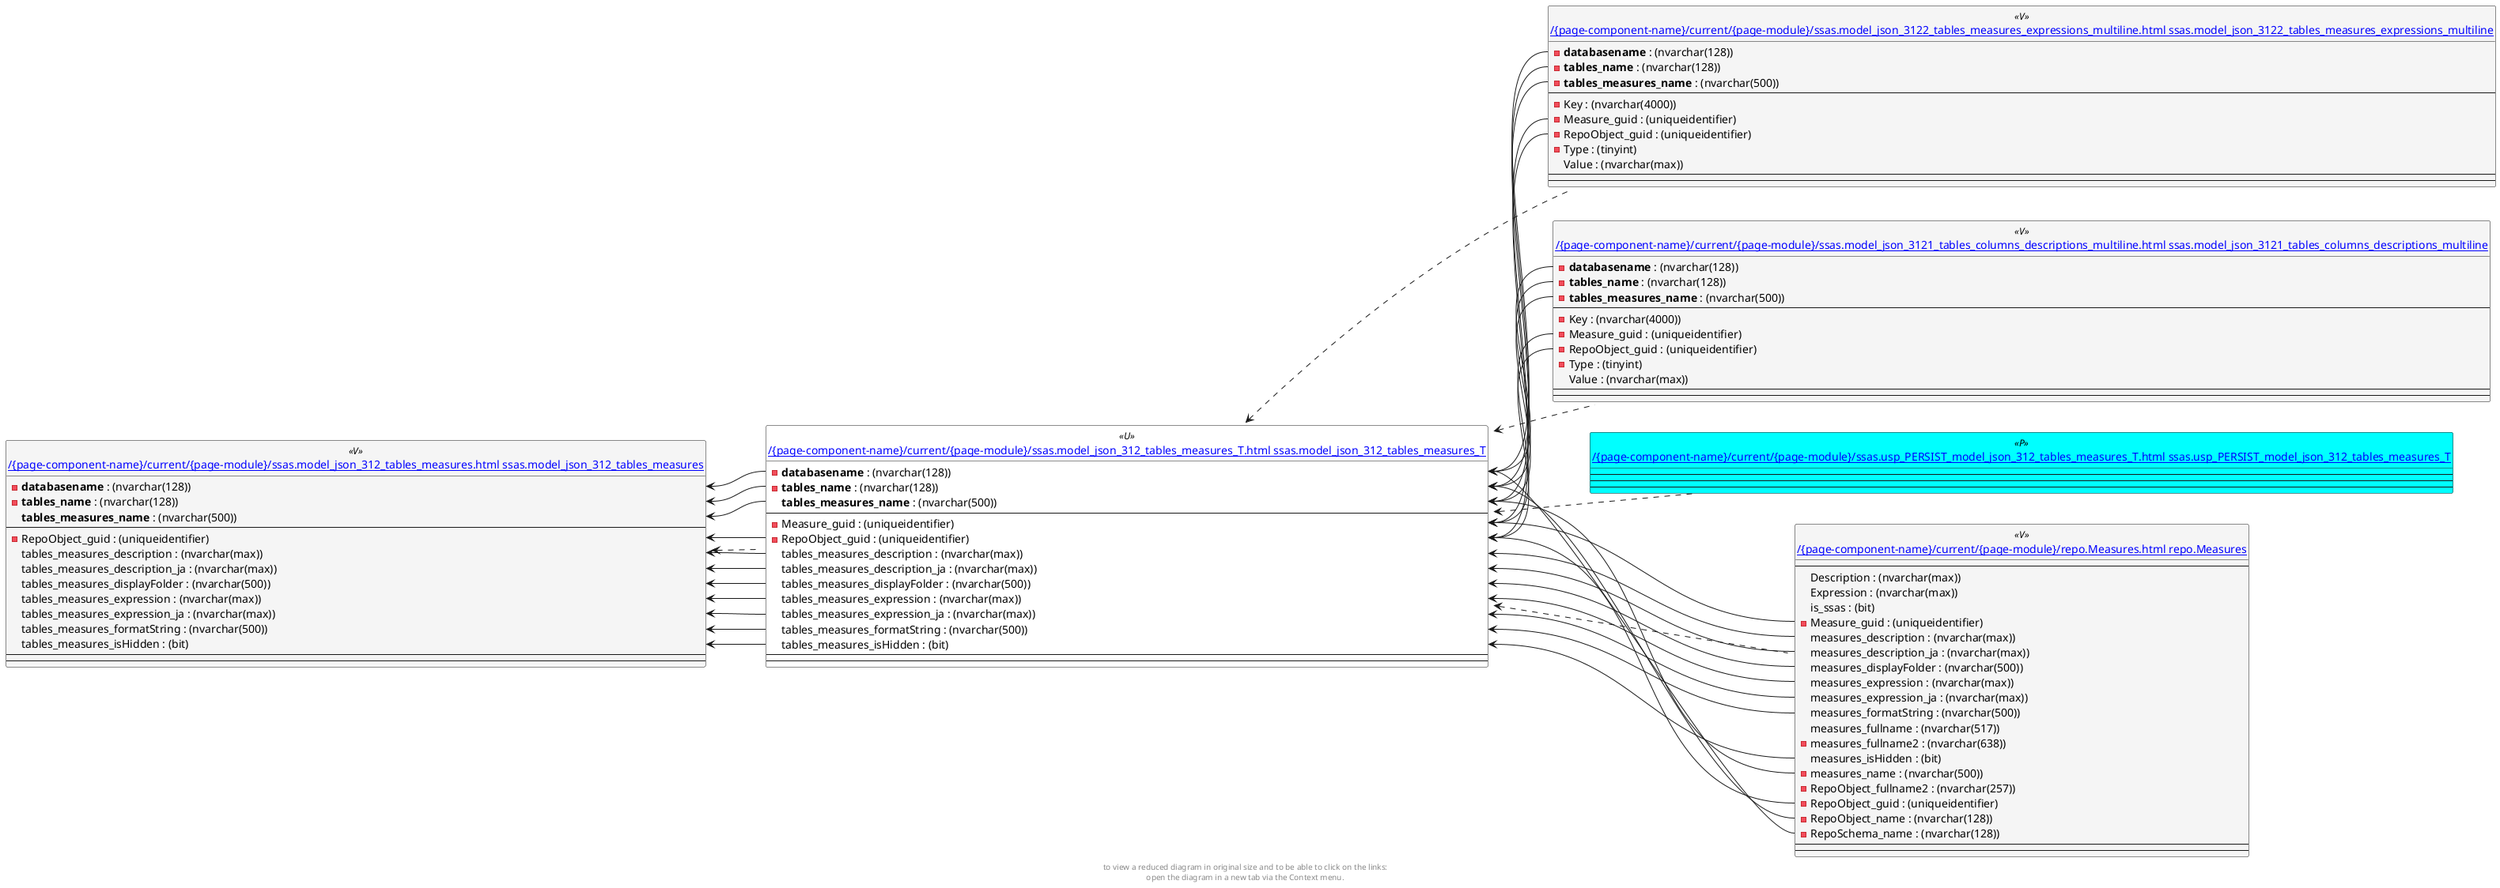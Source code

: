 @startuml
left to right direction
'top to bottom direction
hide circle
'avoide "." issues:
set namespaceSeparator none


skinparam class {
  BackgroundColor White
  BackgroundColor<<FN>> Yellow
  BackgroundColor<<FS>> Yellow
  BackgroundColor<<FT>> LightGray
  BackgroundColor<<IF>> Yellow
  BackgroundColor<<IS>> Yellow
  BackgroundColor<<P>> Aqua
  BackgroundColor<<PC>> Aqua
  BackgroundColor<<SN>> Yellow
  BackgroundColor<<SO>> SlateBlue
  BackgroundColor<<TF>> LightGray
  BackgroundColor<<TR>> Tomato
  BackgroundColor<<U>> White
  BackgroundColor<<V>> WhiteSmoke
  BackgroundColor<<X>> Aqua
}


entity "[[{site-url}/{page-component-name}/current/{page-module}/repo.Measures.html repo.Measures]]" as repo.Measures << V >> {
  --
  Description : (nvarchar(max))
  Expression : (nvarchar(max))
  is_ssas : (bit)
  - Measure_guid : (uniqueidentifier)
  measures_description : (nvarchar(max))
  measures_description_ja : (nvarchar(max))
  measures_displayFolder : (nvarchar(500))
  measures_expression : (nvarchar(max))
  measures_expression_ja : (nvarchar(max))
  measures_formatString : (nvarchar(500))
  measures_fullname : (nvarchar(517))
  - measures_fullname2 : (nvarchar(638))
  measures_isHidden : (bit)
  - measures_name : (nvarchar(500))
  - RepoObject_fullname2 : (nvarchar(257))
  - RepoObject_guid : (uniqueidentifier)
  - RepoObject_name : (nvarchar(128))
  - RepoSchema_name : (nvarchar(128))
  --
  --
}

entity "[[{site-url}/{page-component-name}/current/{page-module}/ssas.model_json_312_tables_measures.html ssas.model_json_312_tables_measures]]" as ssas.model_json_312_tables_measures << V >> {
  - **databasename** : (nvarchar(128))
  - **tables_name** : (nvarchar(128))
  **tables_measures_name** : (nvarchar(500))
  --
  - RepoObject_guid : (uniqueidentifier)
  tables_measures_description : (nvarchar(max))
  tables_measures_description_ja : (nvarchar(max))
  tables_measures_displayFolder : (nvarchar(500))
  tables_measures_expression : (nvarchar(max))
  tables_measures_expression_ja : (nvarchar(max))
  tables_measures_formatString : (nvarchar(500))
  tables_measures_isHidden : (bit)
  --
  --
}

entity "[[{site-url}/{page-component-name}/current/{page-module}/ssas.model_json_312_tables_measures_T.html ssas.model_json_312_tables_measures_T]]" as ssas.model_json_312_tables_measures_T << U >> {
  - **databasename** : (nvarchar(128))
  - **tables_name** : (nvarchar(128))
  **tables_measures_name** : (nvarchar(500))
  --
  - Measure_guid : (uniqueidentifier)
  - RepoObject_guid : (uniqueidentifier)
  tables_measures_description : (nvarchar(max))
  tables_measures_description_ja : (nvarchar(max))
  tables_measures_displayFolder : (nvarchar(500))
  tables_measures_expression : (nvarchar(max))
  tables_measures_expression_ja : (nvarchar(max))
  tables_measures_formatString : (nvarchar(500))
  tables_measures_isHidden : (bit)
  --
  --
}

entity "[[{site-url}/{page-component-name}/current/{page-module}/ssas.model_json_3121_tables_columns_descriptions_multiline.html ssas.model_json_3121_tables_columns_descriptions_multiline]]" as ssas.model_json_3121_tables_columns_descriptions_multiline << V >> {
  - **databasename** : (nvarchar(128))
  - **tables_name** : (nvarchar(128))
  - **tables_measures_name** : (nvarchar(500))
  --
  - Key : (nvarchar(4000))
  - Measure_guid : (uniqueidentifier)
  - RepoObject_guid : (uniqueidentifier)
  - Type : (tinyint)
  Value : (nvarchar(max))
  --
  --
}

entity "[[{site-url}/{page-component-name}/current/{page-module}/ssas.model_json_3122_tables_measures_expressions_multiline.html ssas.model_json_3122_tables_measures_expressions_multiline]]" as ssas.model_json_3122_tables_measures_expressions_multiline << V >> {
  - **databasename** : (nvarchar(128))
  - **tables_name** : (nvarchar(128))
  - **tables_measures_name** : (nvarchar(500))
  --
  - Key : (nvarchar(4000))
  - Measure_guid : (uniqueidentifier)
  - RepoObject_guid : (uniqueidentifier)
  - Type : (tinyint)
  Value : (nvarchar(max))
  --
  --
}

entity "[[{site-url}/{page-component-name}/current/{page-module}/ssas.usp_PERSIST_model_json_312_tables_measures_T.html ssas.usp_PERSIST_model_json_312_tables_measures_T]]" as ssas.usp_PERSIST_model_json_312_tables_measures_T << P >> {
  --
  --
  --
}

ssas.model_json_312_tables_measures <.. ssas.model_json_312_tables_measures_T
ssas.model_json_312_tables_measures_T <.. repo.Measures
ssas.model_json_312_tables_measures_T <.. ssas.model_json_3121_tables_columns_descriptions_multiline
ssas.model_json_312_tables_measures_T <.. ssas.model_json_3122_tables_measures_expressions_multiline
ssas.model_json_312_tables_measures_T <.. ssas.usp_PERSIST_model_json_312_tables_measures_T
ssas.model_json_312_tables_measures::databasename <-- ssas.model_json_312_tables_measures_T::databasename
ssas.model_json_312_tables_measures::RepoObject_guid <-- ssas.model_json_312_tables_measures_T::RepoObject_guid
ssas.model_json_312_tables_measures::tables_measures_description <-- ssas.model_json_312_tables_measures_T::tables_measures_description
ssas.model_json_312_tables_measures::tables_measures_description_ja <-- ssas.model_json_312_tables_measures_T::tables_measures_description_ja
ssas.model_json_312_tables_measures::tables_measures_displayFolder <-- ssas.model_json_312_tables_measures_T::tables_measures_displayFolder
ssas.model_json_312_tables_measures::tables_measures_expression <-- ssas.model_json_312_tables_measures_T::tables_measures_expression
ssas.model_json_312_tables_measures::tables_measures_expression_ja <-- ssas.model_json_312_tables_measures_T::tables_measures_expression_ja
ssas.model_json_312_tables_measures::tables_measures_formatString <-- ssas.model_json_312_tables_measures_T::tables_measures_formatString
ssas.model_json_312_tables_measures::tables_measures_isHidden <-- ssas.model_json_312_tables_measures_T::tables_measures_isHidden
ssas.model_json_312_tables_measures::tables_measures_name <-- ssas.model_json_312_tables_measures_T::tables_measures_name
ssas.model_json_312_tables_measures::tables_name <-- ssas.model_json_312_tables_measures_T::tables_name
ssas.model_json_312_tables_measures_T::databasename <-- ssas.model_json_3121_tables_columns_descriptions_multiline::databasename
ssas.model_json_312_tables_measures_T::databasename <-- repo.Measures::RepoSchema_name
ssas.model_json_312_tables_measures_T::databasename <-- ssas.model_json_3122_tables_measures_expressions_multiline::databasename
ssas.model_json_312_tables_measures_T::Measure_guid <-- ssas.model_json_3121_tables_columns_descriptions_multiline::Measure_guid
ssas.model_json_312_tables_measures_T::Measure_guid <-- repo.Measures::Measure_guid
ssas.model_json_312_tables_measures_T::Measure_guid <-- ssas.model_json_3122_tables_measures_expressions_multiline::Measure_guid
ssas.model_json_312_tables_measures_T::RepoObject_guid <-- ssas.model_json_3121_tables_columns_descriptions_multiline::RepoObject_guid
ssas.model_json_312_tables_measures_T::RepoObject_guid <-- repo.Measures::RepoObject_guid
ssas.model_json_312_tables_measures_T::RepoObject_guid <-- ssas.model_json_3122_tables_measures_expressions_multiline::RepoObject_guid
ssas.model_json_312_tables_measures_T::tables_measures_description <-- repo.Measures::measures_description
ssas.model_json_312_tables_measures_T::tables_measures_description_ja <-- repo.Measures::measures_description_ja
ssas.model_json_312_tables_measures_T::tables_measures_displayFolder <-- repo.Measures::measures_displayFolder
ssas.model_json_312_tables_measures_T::tables_measures_expression <-- repo.Measures::measures_expression
ssas.model_json_312_tables_measures_T::tables_measures_expression_ja <-- repo.Measures::measures_expression_ja
ssas.model_json_312_tables_measures_T::tables_measures_formatString <-- repo.Measures::measures_formatString
ssas.model_json_312_tables_measures_T::tables_measures_isHidden <-- repo.Measures::measures_isHidden
ssas.model_json_312_tables_measures_T::tables_measures_name <-- ssas.model_json_3121_tables_columns_descriptions_multiline::tables_measures_name
ssas.model_json_312_tables_measures_T::tables_measures_name <-- repo.Measures::measures_name
ssas.model_json_312_tables_measures_T::tables_measures_name <-- ssas.model_json_3122_tables_measures_expressions_multiline::tables_measures_name
ssas.model_json_312_tables_measures_T::tables_name <-- ssas.model_json_3121_tables_columns_descriptions_multiline::tables_name
ssas.model_json_312_tables_measures_T::tables_name <-- repo.Measures::RepoObject_name
ssas.model_json_312_tables_measures_T::tables_name <-- ssas.model_json_3122_tables_measures_expressions_multiline::tables_name
footer
to view a reduced diagram in original size and to be able to click on the links:
open the diagram in a new tab via the Context menu.
end footer

@enduml

